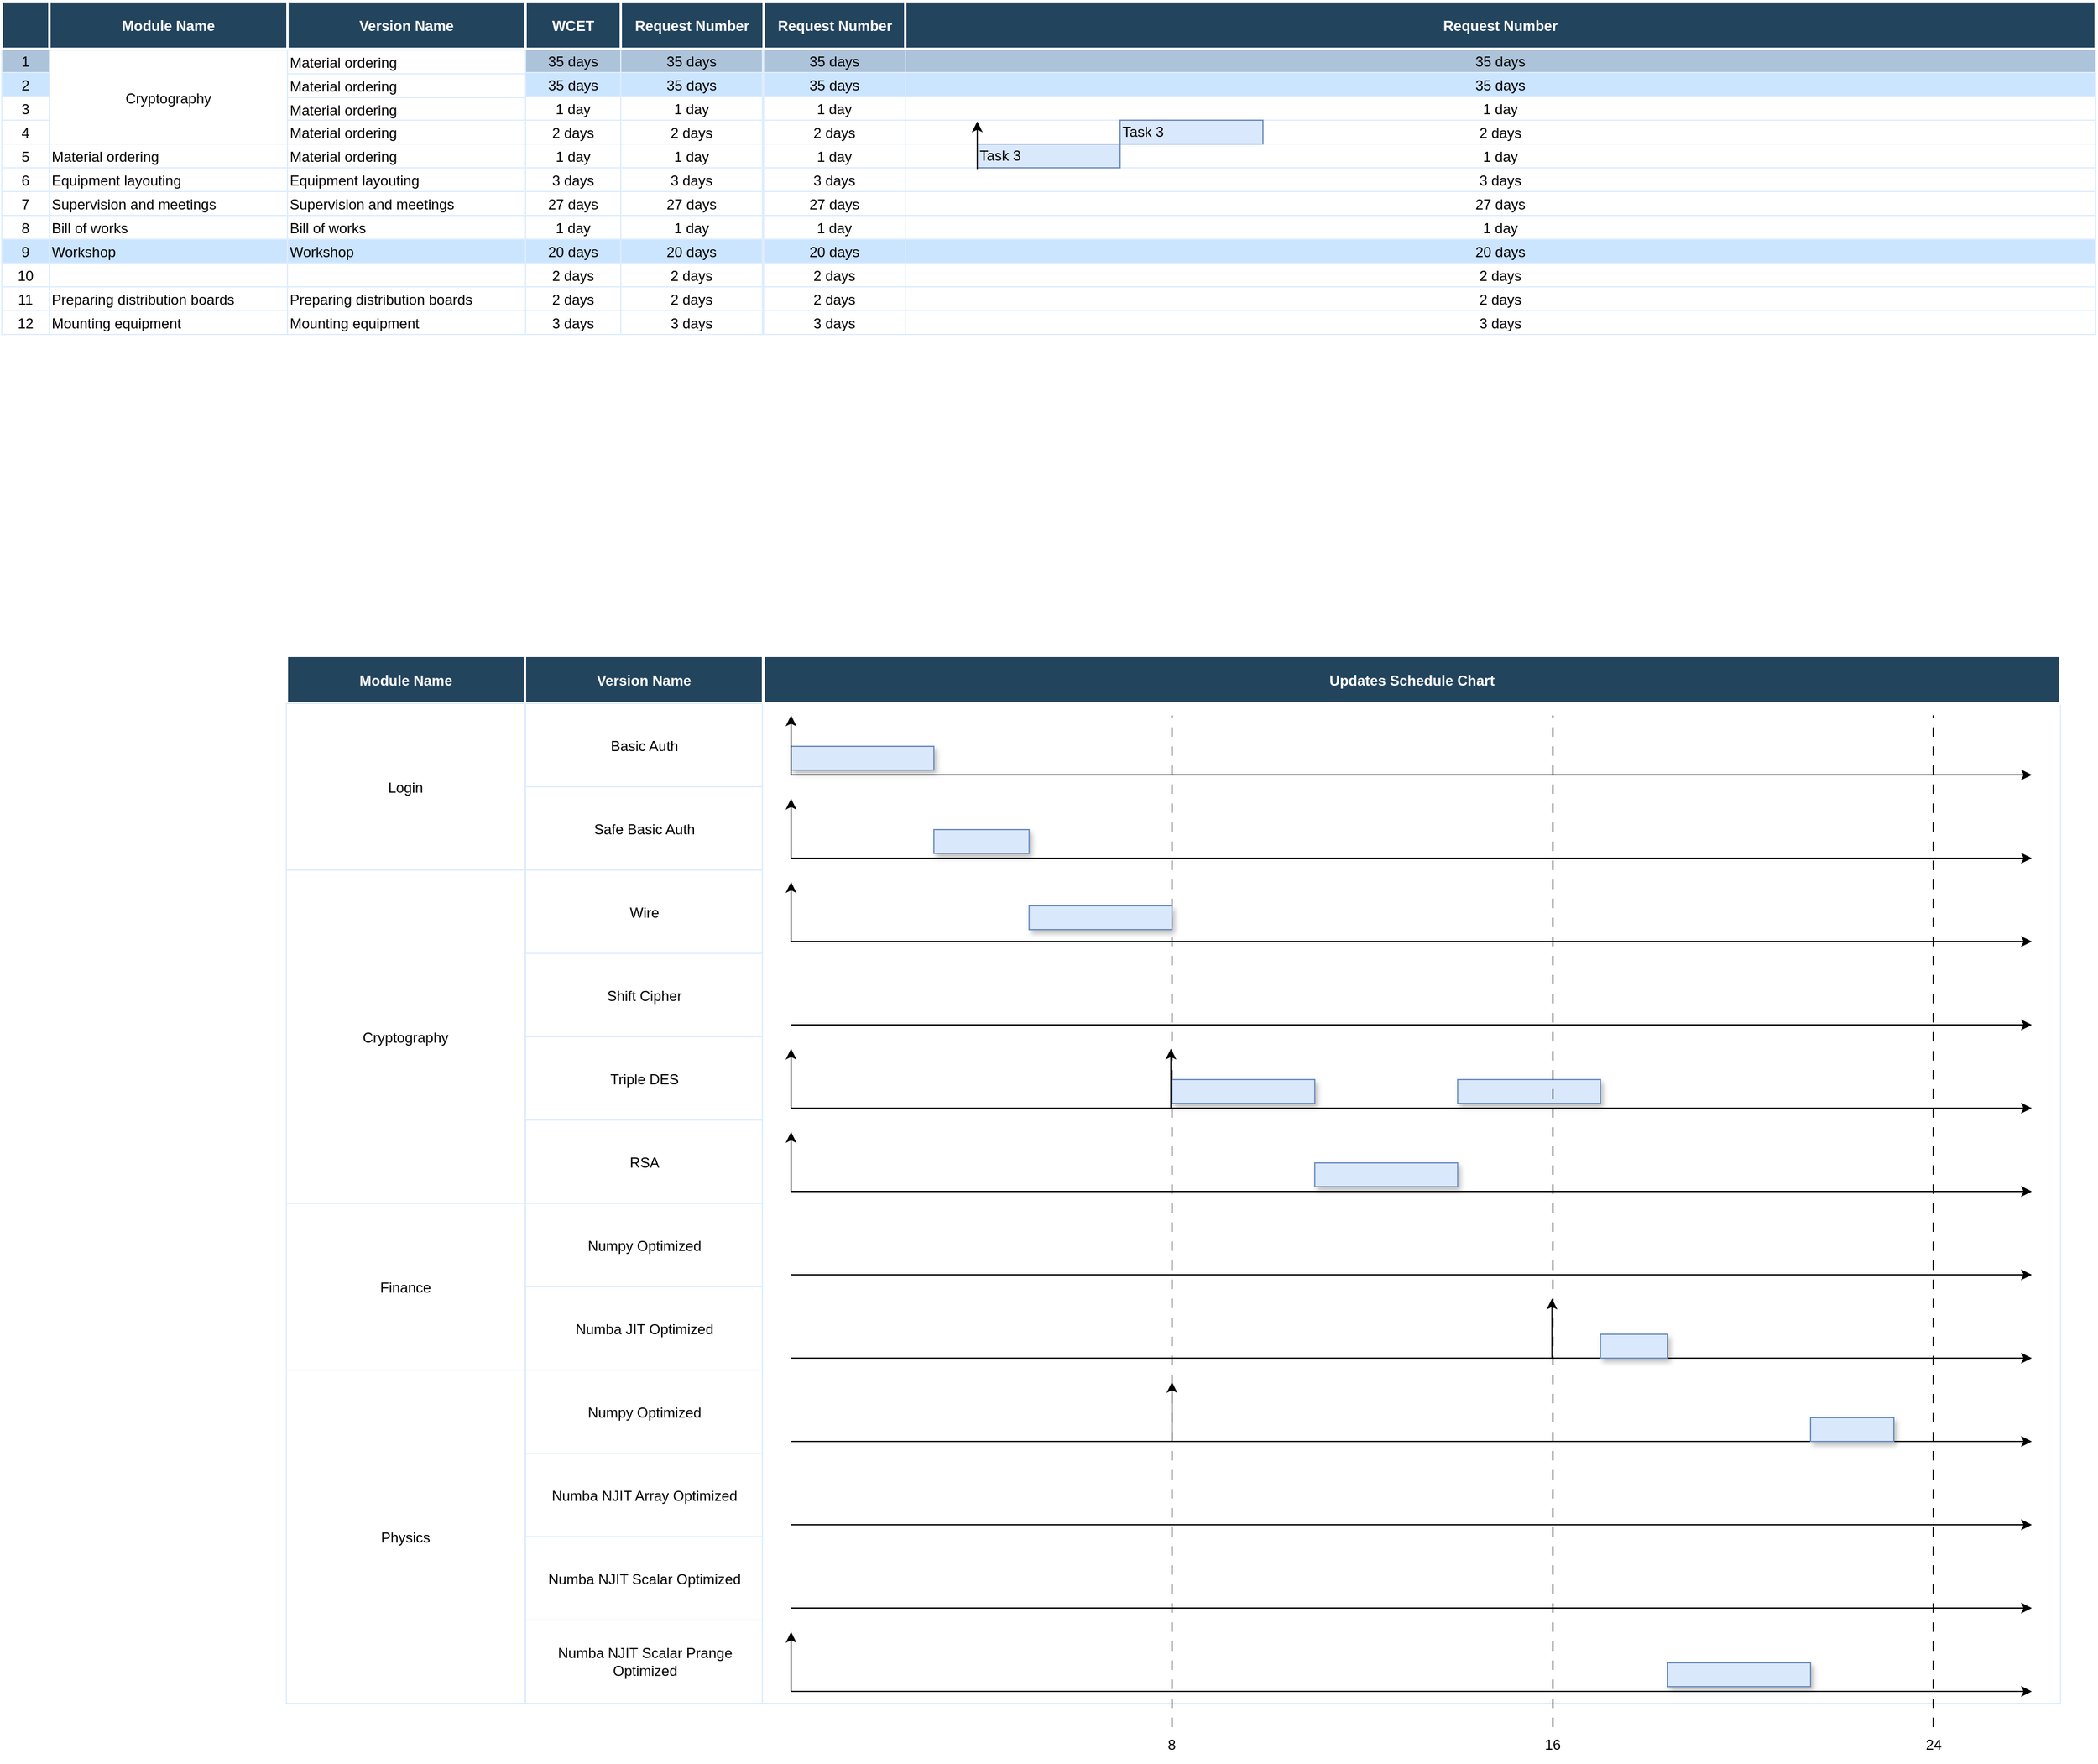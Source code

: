 <mxfile version="25.0.3">
  <diagram name="Page-1" id="2c4490ee-f0b8-94ab-5012-d5dc3445f7a3">
    <mxGraphModel dx="3959.5" dy="1175" grid="1" gridSize="10" guides="1" tooltips="1" connect="0" arrows="1" fold="1" page="1" pageScale="1.5" pageWidth="1169" pageHeight="826" background="none" math="0" shadow="0">
      <root>
        <mxCell id="0" style=";html=1;" />
        <mxCell id="1" style=";html=1;" parent="0" />
        <mxCell id="GEBhnr7vl-1R8G4FgWjN-61" value="1" style="strokeColor=#DEEDFF;fillColor=#ADC3D9" vertex="1" parent="1">
          <mxGeometry x="-639.5" y="430" width="40" height="20" as="geometry" />
        </mxCell>
        <mxCell id="GEBhnr7vl-1R8G4FgWjN-65" value="2" style="strokeColor=#DEEDFF;fillColor=#CCE5FF" vertex="1" parent="1">
          <mxGeometry x="-639.5" y="450.0" width="40" height="20" as="geometry" />
        </mxCell>
        <mxCell id="GEBhnr7vl-1R8G4FgWjN-69" value="3" style="strokeColor=#DEEDFF" vertex="1" parent="1">
          <mxGeometry x="-639.5" y="470.0" width="40" height="20" as="geometry" />
        </mxCell>
        <mxCell id="GEBhnr7vl-1R8G4FgWjN-70" value="Cryptography" style="align=center;strokeColor=#DEEDFF" vertex="1" parent="1">
          <mxGeometry x="-599.5" y="431" width="200" height="80" as="geometry" />
        </mxCell>
        <mxCell id="GEBhnr7vl-1R8G4FgWjN-73" value="4" style="strokeColor=#DEEDFF" vertex="1" parent="1">
          <mxGeometry x="-639.5" y="490.0" width="40" height="20" as="geometry" />
        </mxCell>
        <mxCell id="GEBhnr7vl-1R8G4FgWjN-77" value="5" style="strokeColor=#DEEDFF" vertex="1" parent="1">
          <mxGeometry x="-639.5" y="510.0" width="40" height="20" as="geometry" />
        </mxCell>
        <mxCell id="GEBhnr7vl-1R8G4FgWjN-78" value="Material ordering" style="align=left;strokeColor=#DEEDFF" vertex="1" parent="1">
          <mxGeometry x="-599.5" y="510" width="200" height="20" as="geometry" />
        </mxCell>
        <mxCell id="GEBhnr7vl-1R8G4FgWjN-81" value="6" style="strokeColor=#DEEDFF" vertex="1" parent="1">
          <mxGeometry x="-639.5" y="530.0" width="40" height="20" as="geometry" />
        </mxCell>
        <mxCell id="GEBhnr7vl-1R8G4FgWjN-82" value="Equipment layouting" style="align=left;strokeColor=#DEEDFF" vertex="1" parent="1">
          <mxGeometry x="-599.5" y="530" width="200" height="20" as="geometry" />
        </mxCell>
        <mxCell id="GEBhnr7vl-1R8G4FgWjN-85" value="7" style="strokeColor=#DEEDFF" vertex="1" parent="1">
          <mxGeometry x="-639.5" y="550.0" width="40" height="20" as="geometry" />
        </mxCell>
        <mxCell id="GEBhnr7vl-1R8G4FgWjN-86" value="Supervision and meetings" style="align=left;strokeColor=#DEEDFF" vertex="1" parent="1">
          <mxGeometry x="-599.5" y="550" width="200" height="20" as="geometry" />
        </mxCell>
        <mxCell id="GEBhnr7vl-1R8G4FgWjN-89" value="8" style="strokeColor=#DEEDFF" vertex="1" parent="1">
          <mxGeometry x="-639.5" y="570.0" width="40" height="20" as="geometry" />
        </mxCell>
        <mxCell id="GEBhnr7vl-1R8G4FgWjN-90" value="Bill of works" style="align=left;strokeColor=#DEEDFF" vertex="1" parent="1">
          <mxGeometry x="-599.5" y="570" width="200" height="20" as="geometry" />
        </mxCell>
        <mxCell id="GEBhnr7vl-1R8G4FgWjN-93" value="9" style="strokeColor=#DEEDFF;fillColor=#CCE5FF" vertex="1" parent="1">
          <mxGeometry x="-639.5" y="590.0" width="40" height="20" as="geometry" />
        </mxCell>
        <mxCell id="GEBhnr7vl-1R8G4FgWjN-94" value="Workshop" style="align=left;strokeColor=#DEEDFF;fillColor=#CCE5FF" vertex="1" parent="1">
          <mxGeometry x="-599.5" y="590" width="200" height="20" as="geometry" />
        </mxCell>
        <mxCell id="GEBhnr7vl-1R8G4FgWjN-97" value="10" style="strokeColor=#DEEDFF" vertex="1" parent="1">
          <mxGeometry x="-639.5" y="610.0" width="40" height="20" as="geometry" />
        </mxCell>
        <mxCell id="GEBhnr7vl-1R8G4FgWjN-98" value="" style="align=left;strokeColor=#DEEDFF" vertex="1" parent="1">
          <mxGeometry x="-599.5" y="610" width="200" height="20" as="geometry" />
        </mxCell>
        <mxCell id="GEBhnr7vl-1R8G4FgWjN-101" value="11" style="strokeColor=#DEEDFF" vertex="1" parent="1">
          <mxGeometry x="-639.5" y="630.0" width="40" height="20" as="geometry" />
        </mxCell>
        <mxCell id="GEBhnr7vl-1R8G4FgWjN-102" value="Preparing distribution boards" style="align=left;strokeColor=#DEEDFF" vertex="1" parent="1">
          <mxGeometry x="-599.5" y="630" width="200" height="20" as="geometry" />
        </mxCell>
        <mxCell id="GEBhnr7vl-1R8G4FgWjN-105" value="12" style="strokeColor=#DEEDFF" vertex="1" parent="1">
          <mxGeometry x="-639.5" y="650.0" width="40" height="20" as="geometry" />
        </mxCell>
        <mxCell id="GEBhnr7vl-1R8G4FgWjN-106" value="Mounting equipment" style="align=left;strokeColor=#DEEDFF" vertex="1" parent="1">
          <mxGeometry x="-599.5" y="650" width="200" height="20" as="geometry" />
        </mxCell>
        <mxCell id="GEBhnr7vl-1R8G4FgWjN-149" value="Module Name" style="fillColor=#23445D;strokeColor=#FFFFFF;strokeWidth=2;fontColor=#FFFFFF;fontStyle=1" vertex="1" parent="1">
          <mxGeometry x="-599.5" y="390" width="200" height="40" as="geometry" />
        </mxCell>
        <mxCell id="GEBhnr7vl-1R8G4FgWjN-150" value="" style="fillColor=#23445D;strokeColor=#FFFFFF;strokeWidth=2;fontColor=#FFFFFF;fontStyle=1" vertex="1" parent="1">
          <mxGeometry x="-639.5" y="390" width="40" height="40" as="geometry" />
        </mxCell>
        <mxCell id="GEBhnr7vl-1R8G4FgWjN-168" value="35 days" style="strokeColor=#DEEDFF;fillColor=#ADC3D9" vertex="1" parent="1">
          <mxGeometry x="-199.5" y="430" width="80.0" height="20" as="geometry" />
        </mxCell>
        <mxCell id="GEBhnr7vl-1R8G4FgWjN-170" value="35 days" style="strokeColor=#DEEDFF;fillColor=#CCE5FF" vertex="1" parent="1">
          <mxGeometry x="-199.5" y="450.0" width="80.0" height="20" as="geometry" />
        </mxCell>
        <mxCell id="GEBhnr7vl-1R8G4FgWjN-172" value="1 day" style="strokeColor=#DEEDFF" vertex="1" parent="1">
          <mxGeometry x="-199.5" y="470.0" width="80.0" height="20" as="geometry" />
        </mxCell>
        <mxCell id="GEBhnr7vl-1R8G4FgWjN-174" value="2 days" style="strokeColor=#DEEDFF" vertex="1" parent="1">
          <mxGeometry x="-199.5" y="490.0" width="80.0" height="20" as="geometry" />
        </mxCell>
        <mxCell id="GEBhnr7vl-1R8G4FgWjN-176" value="1 day" style="strokeColor=#DEEDFF" vertex="1" parent="1">
          <mxGeometry x="-199.5" y="510.0" width="80.0" height="20" as="geometry" />
        </mxCell>
        <mxCell id="GEBhnr7vl-1R8G4FgWjN-178" value="3 days" style="strokeColor=#DEEDFF" vertex="1" parent="1">
          <mxGeometry x="-199.5" y="530.0" width="80.0" height="20" as="geometry" />
        </mxCell>
        <mxCell id="GEBhnr7vl-1R8G4FgWjN-180" value="27 days" style="strokeColor=#DEEDFF" vertex="1" parent="1">
          <mxGeometry x="-199.5" y="550.0" width="80.0" height="20" as="geometry" />
        </mxCell>
        <mxCell id="GEBhnr7vl-1R8G4FgWjN-182" value="1 day" style="strokeColor=#DEEDFF" vertex="1" parent="1">
          <mxGeometry x="-199.5" y="570.0" width="80.0" height="20" as="geometry" />
        </mxCell>
        <mxCell id="GEBhnr7vl-1R8G4FgWjN-184" value="20 days" style="strokeColor=#DEEDFF;fillColor=#CCE5FF" vertex="1" parent="1">
          <mxGeometry x="-199.5" y="590.0" width="80.0" height="20" as="geometry" />
        </mxCell>
        <mxCell id="GEBhnr7vl-1R8G4FgWjN-186" value="2 days" style="strokeColor=#DEEDFF" vertex="1" parent="1">
          <mxGeometry x="-199.5" y="610.0" width="80.0" height="20" as="geometry" />
        </mxCell>
        <mxCell id="GEBhnr7vl-1R8G4FgWjN-188" value="2 days" style="strokeColor=#DEEDFF" vertex="1" parent="1">
          <mxGeometry x="-199.5" y="630.0" width="80.0" height="20" as="geometry" />
        </mxCell>
        <mxCell id="GEBhnr7vl-1R8G4FgWjN-190" value="3 days" style="strokeColor=#DEEDFF" vertex="1" parent="1">
          <mxGeometry x="-199.5" y="650.0" width="80.0" height="20" as="geometry" />
        </mxCell>
        <mxCell id="GEBhnr7vl-1R8G4FgWjN-192" value="WCET" style="fillColor=#23445D;strokeColor=#FFFFFF;strokeWidth=2;fontColor=#FFFFFF;fontStyle=1" vertex="1" parent="1">
          <mxGeometry x="-199.5" y="390.0" width="80.0" height="40.0" as="geometry" />
        </mxCell>
        <mxCell id="GEBhnr7vl-1R8G4FgWjN-195" value="Material ordering" style="align=left;strokeColor=#DEEDFF" vertex="1" parent="1">
          <mxGeometry x="-399.5" y="510" width="200" height="20" as="geometry" />
        </mxCell>
        <mxCell id="GEBhnr7vl-1R8G4FgWjN-196" value="Equipment layouting" style="align=left;strokeColor=#DEEDFF" vertex="1" parent="1">
          <mxGeometry x="-399.5" y="530" width="200" height="20" as="geometry" />
        </mxCell>
        <mxCell id="GEBhnr7vl-1R8G4FgWjN-197" value="Supervision and meetings" style="align=left;strokeColor=#DEEDFF" vertex="1" parent="1">
          <mxGeometry x="-399.5" y="550" width="200" height="20" as="geometry" />
        </mxCell>
        <mxCell id="GEBhnr7vl-1R8G4FgWjN-198" value="Bill of works" style="align=left;strokeColor=#DEEDFF" vertex="1" parent="1">
          <mxGeometry x="-399.5" y="570" width="200" height="20" as="geometry" />
        </mxCell>
        <mxCell id="GEBhnr7vl-1R8G4FgWjN-199" value="Workshop" style="align=left;strokeColor=#DEEDFF;fillColor=#CCE5FF" vertex="1" parent="1">
          <mxGeometry x="-399.5" y="590" width="200" height="20" as="geometry" />
        </mxCell>
        <mxCell id="GEBhnr7vl-1R8G4FgWjN-200" value="" style="align=left;strokeColor=#DEEDFF" vertex="1" parent="1">
          <mxGeometry x="-399.5" y="610" width="200" height="20" as="geometry" />
        </mxCell>
        <mxCell id="GEBhnr7vl-1R8G4FgWjN-201" value="Preparing distribution boards" style="align=left;strokeColor=#DEEDFF" vertex="1" parent="1">
          <mxGeometry x="-399.5" y="630" width="200" height="20" as="geometry" />
        </mxCell>
        <mxCell id="GEBhnr7vl-1R8G4FgWjN-202" value="Mounting equipment" style="align=left;strokeColor=#DEEDFF" vertex="1" parent="1">
          <mxGeometry x="-399.5" y="650" width="200" height="20" as="geometry" />
        </mxCell>
        <mxCell id="GEBhnr7vl-1R8G4FgWjN-203" value="Version Name" style="fillColor=#23445D;strokeColor=#FFFFFF;strokeWidth=2;fontColor=#FFFFFF;fontStyle=1" vertex="1" parent="1">
          <mxGeometry x="-399.5" y="390" width="200" height="40" as="geometry" />
        </mxCell>
        <mxCell id="GEBhnr7vl-1R8G4FgWjN-204" value="Material ordering" style="align=left;strokeColor=#DEEDFF" vertex="1" parent="1">
          <mxGeometry x="-399.5" y="471" width="200" height="20" as="geometry" />
        </mxCell>
        <mxCell id="GEBhnr7vl-1R8G4FgWjN-205" value="Material ordering" style="align=left;strokeColor=#DEEDFF" vertex="1" parent="1">
          <mxGeometry x="-399.5" y="451" width="200" height="20" as="geometry" />
        </mxCell>
        <mxCell id="GEBhnr7vl-1R8G4FgWjN-206" value="Material ordering" style="align=left;strokeColor=#DEEDFF" vertex="1" parent="1">
          <mxGeometry x="-399.5" y="431" width="200" height="20" as="geometry" />
        </mxCell>
        <mxCell id="GEBhnr7vl-1R8G4FgWjN-207" value="Material ordering" style="align=left;strokeColor=#DEEDFF" vertex="1" parent="1">
          <mxGeometry x="-399.5" y="490" width="200" height="20" as="geometry" />
        </mxCell>
        <mxCell id="GEBhnr7vl-1R8G4FgWjN-209" value="35 days" style="strokeColor=#DEEDFF;fillColor=#ADC3D9" vertex="1" parent="1">
          <mxGeometry x="-119.5" y="430" width="119" height="20" as="geometry" />
        </mxCell>
        <mxCell id="GEBhnr7vl-1R8G4FgWjN-210" value="35 days" style="strokeColor=#DEEDFF;fillColor=#CCE5FF" vertex="1" parent="1">
          <mxGeometry x="-119.5" y="450.0" width="119" height="20" as="geometry" />
        </mxCell>
        <mxCell id="GEBhnr7vl-1R8G4FgWjN-211" value="1 day" style="strokeColor=#DEEDFF" vertex="1" parent="1">
          <mxGeometry x="-119.5" y="470.0" width="119" height="20" as="geometry" />
        </mxCell>
        <mxCell id="GEBhnr7vl-1R8G4FgWjN-212" value="2 days" style="strokeColor=#DEEDFF" vertex="1" parent="1">
          <mxGeometry x="-119.5" y="490.0" width="119" height="20" as="geometry" />
        </mxCell>
        <mxCell id="GEBhnr7vl-1R8G4FgWjN-213" value="1 day" style="strokeColor=#DEEDFF" vertex="1" parent="1">
          <mxGeometry x="-119.5" y="510.0" width="119" height="20" as="geometry" />
        </mxCell>
        <mxCell id="GEBhnr7vl-1R8G4FgWjN-214" value="3 days" style="strokeColor=#DEEDFF" vertex="1" parent="1">
          <mxGeometry x="-119.5" y="530.0" width="119" height="20" as="geometry" />
        </mxCell>
        <mxCell id="GEBhnr7vl-1R8G4FgWjN-215" value="27 days" style="strokeColor=#DEEDFF" vertex="1" parent="1">
          <mxGeometry x="-119.5" y="550.0" width="119" height="20" as="geometry" />
        </mxCell>
        <mxCell id="GEBhnr7vl-1R8G4FgWjN-216" value="1 day" style="strokeColor=#DEEDFF" vertex="1" parent="1">
          <mxGeometry x="-119.5" y="570.0" width="119" height="20" as="geometry" />
        </mxCell>
        <mxCell id="GEBhnr7vl-1R8G4FgWjN-217" value="20 days" style="strokeColor=#DEEDFF;fillColor=#CCE5FF" vertex="1" parent="1">
          <mxGeometry x="-119.5" y="590.0" width="119" height="20" as="geometry" />
        </mxCell>
        <mxCell id="GEBhnr7vl-1R8G4FgWjN-218" value="2 days" style="strokeColor=#DEEDFF" vertex="1" parent="1">
          <mxGeometry x="-119.5" y="610.0" width="119" height="20" as="geometry" />
        </mxCell>
        <mxCell id="GEBhnr7vl-1R8G4FgWjN-219" value="2 days" style="strokeColor=#DEEDFF" vertex="1" parent="1">
          <mxGeometry x="-119.5" y="630.0" width="119" height="20" as="geometry" />
        </mxCell>
        <mxCell id="GEBhnr7vl-1R8G4FgWjN-220" value="3 days" style="strokeColor=#DEEDFF" vertex="1" parent="1">
          <mxGeometry x="-119.5" y="650.0" width="119" height="20" as="geometry" />
        </mxCell>
        <mxCell id="GEBhnr7vl-1R8G4FgWjN-221" value="Request Number" style="fillColor=#23445D;strokeColor=#FFFFFF;strokeWidth=2;fontColor=#FFFFFF;fontStyle=1" vertex="1" parent="1">
          <mxGeometry x="-119.5" y="390" width="120" height="40" as="geometry" />
        </mxCell>
        <mxCell id="GEBhnr7vl-1R8G4FgWjN-222" value="35 days" style="strokeColor=#DEEDFF;fillColor=#ADC3D9" vertex="1" parent="1">
          <mxGeometry x="0.5" y="430" width="119" height="20" as="geometry" />
        </mxCell>
        <mxCell id="GEBhnr7vl-1R8G4FgWjN-223" value="35 days" style="strokeColor=#DEEDFF;fillColor=#CCE5FF" vertex="1" parent="1">
          <mxGeometry x="0.5" y="450.0" width="119" height="20" as="geometry" />
        </mxCell>
        <mxCell id="GEBhnr7vl-1R8G4FgWjN-224" value="1 day" style="strokeColor=#DEEDFF" vertex="1" parent="1">
          <mxGeometry x="0.5" y="470.0" width="119" height="20" as="geometry" />
        </mxCell>
        <mxCell id="GEBhnr7vl-1R8G4FgWjN-225" value="2 days" style="strokeColor=#DEEDFF" vertex="1" parent="1">
          <mxGeometry x="0.5" y="490.0" width="119" height="20" as="geometry" />
        </mxCell>
        <mxCell id="GEBhnr7vl-1R8G4FgWjN-226" value="1 day" style="strokeColor=#DEEDFF" vertex="1" parent="1">
          <mxGeometry x="0.5" y="510.0" width="119" height="20" as="geometry" />
        </mxCell>
        <mxCell id="GEBhnr7vl-1R8G4FgWjN-227" value="3 days" style="strokeColor=#DEEDFF" vertex="1" parent="1">
          <mxGeometry x="0.5" y="530.0" width="119" height="20" as="geometry" />
        </mxCell>
        <mxCell id="GEBhnr7vl-1R8G4FgWjN-228" value="27 days" style="strokeColor=#DEEDFF" vertex="1" parent="1">
          <mxGeometry x="0.5" y="550.0" width="119" height="20" as="geometry" />
        </mxCell>
        <mxCell id="GEBhnr7vl-1R8G4FgWjN-229" value="1 day" style="strokeColor=#DEEDFF" vertex="1" parent="1">
          <mxGeometry x="0.5" y="570.0" width="119" height="20" as="geometry" />
        </mxCell>
        <mxCell id="GEBhnr7vl-1R8G4FgWjN-230" value="20 days" style="strokeColor=#DEEDFF;fillColor=#CCE5FF" vertex="1" parent="1">
          <mxGeometry x="0.5" y="590.0" width="119" height="20" as="geometry" />
        </mxCell>
        <mxCell id="GEBhnr7vl-1R8G4FgWjN-231" value="2 days" style="strokeColor=#DEEDFF" vertex="1" parent="1">
          <mxGeometry x="0.5" y="610.0" width="119" height="20" as="geometry" />
        </mxCell>
        <mxCell id="GEBhnr7vl-1R8G4FgWjN-232" value="2 days" style="strokeColor=#DEEDFF" vertex="1" parent="1">
          <mxGeometry x="0.5" y="630.0" width="119" height="20" as="geometry" />
        </mxCell>
        <mxCell id="GEBhnr7vl-1R8G4FgWjN-233" value="3 days" style="strokeColor=#DEEDFF" vertex="1" parent="1">
          <mxGeometry x="0.5" y="650.0" width="119" height="20" as="geometry" />
        </mxCell>
        <mxCell id="GEBhnr7vl-1R8G4FgWjN-234" value="Request Number" style="fillColor=#23445D;strokeColor=#FFFFFF;strokeWidth=2;fontColor=#FFFFFF;fontStyle=1" vertex="1" parent="1">
          <mxGeometry x="0.5" y="390" width="120" height="40" as="geometry" />
        </mxCell>
        <mxCell id="GEBhnr7vl-1R8G4FgWjN-235" value="35 days" style="strokeColor=#DEEDFF;fillColor=#ADC3D9" vertex="1" parent="1">
          <mxGeometry x="119.5" y="430" width="1000" height="20" as="geometry" />
        </mxCell>
        <mxCell id="GEBhnr7vl-1R8G4FgWjN-236" value="35 days" style="strokeColor=#DEEDFF;fillColor=#CCE5FF" vertex="1" parent="1">
          <mxGeometry x="119.5" y="450.0" width="1000" height="20" as="geometry" />
        </mxCell>
        <mxCell id="GEBhnr7vl-1R8G4FgWjN-237" value="1 day" style="strokeColor=#DEEDFF" vertex="1" parent="1">
          <mxGeometry x="119.5" y="470.0" width="1000" height="20" as="geometry" />
        </mxCell>
        <mxCell id="GEBhnr7vl-1R8G4FgWjN-238" value="2 days" style="strokeColor=#DEEDFF" vertex="1" parent="1">
          <mxGeometry x="119.5" y="490.0" width="1000" height="20" as="geometry" />
        </mxCell>
        <mxCell id="GEBhnr7vl-1R8G4FgWjN-239" value="1 day" style="strokeColor=#DEEDFF" vertex="1" parent="1">
          <mxGeometry x="119.5" y="510.0" width="1000" height="20" as="geometry" />
        </mxCell>
        <mxCell id="GEBhnr7vl-1R8G4FgWjN-240" value="3 days" style="strokeColor=#DEEDFF" vertex="1" parent="1">
          <mxGeometry x="119.5" y="530.0" width="1000" height="20" as="geometry" />
        </mxCell>
        <mxCell id="GEBhnr7vl-1R8G4FgWjN-241" value="27 days" style="strokeColor=#DEEDFF" vertex="1" parent="1">
          <mxGeometry x="119.5" y="550.0" width="1000" height="20" as="geometry" />
        </mxCell>
        <mxCell id="GEBhnr7vl-1R8G4FgWjN-242" value="1 day" style="strokeColor=#DEEDFF" vertex="1" parent="1">
          <mxGeometry x="119.5" y="570.0" width="1000" height="20" as="geometry" />
        </mxCell>
        <mxCell id="GEBhnr7vl-1R8G4FgWjN-243" value="20 days" style="strokeColor=#DEEDFF;fillColor=#CCE5FF" vertex="1" parent="1">
          <mxGeometry x="119.5" y="590.0" width="1000" height="20" as="geometry" />
        </mxCell>
        <mxCell id="GEBhnr7vl-1R8G4FgWjN-244" value="2 days" style="strokeColor=#DEEDFF" vertex="1" parent="1">
          <mxGeometry x="119.5" y="610.0" width="1000" height="20" as="geometry" />
        </mxCell>
        <mxCell id="GEBhnr7vl-1R8G4FgWjN-245" value="2 days" style="strokeColor=#DEEDFF" vertex="1" parent="1">
          <mxGeometry x="119.5" y="630.0" width="1000" height="20" as="geometry" />
        </mxCell>
        <mxCell id="GEBhnr7vl-1R8G4FgWjN-246" value="3 days" style="strokeColor=#DEEDFF" vertex="1" parent="1">
          <mxGeometry x="119.5" y="650.0" width="1000" height="20" as="geometry" />
        </mxCell>
        <mxCell id="GEBhnr7vl-1R8G4FgWjN-247" value="Request Number" style="fillColor=#23445D;strokeColor=#FFFFFF;strokeWidth=2;fontColor=#FFFFFF;fontStyle=1" vertex="1" parent="1">
          <mxGeometry x="119.5" y="390" width="1000" height="40" as="geometry" />
        </mxCell>
        <mxCell id="GEBhnr7vl-1R8G4FgWjN-248" value="Task 3" style="align=left;strokeColor=#6c8ebf;html=1;fillColor=#dae8fc;" vertex="1" parent="1">
          <mxGeometry x="180" y="510" width="120" height="20" as="geometry" />
        </mxCell>
        <mxCell id="GEBhnr7vl-1R8G4FgWjN-249" value="" style="edgeStyle=none;orthogonalLoop=1;jettySize=auto;html=1;rounded=0;" edge="1" parent="1">
          <mxGeometry width="100" relative="1" as="geometry">
            <mxPoint x="180" y="531" as="sourcePoint" />
            <mxPoint x="180" y="491" as="targetPoint" />
            <Array as="points" />
          </mxGeometry>
        </mxCell>
        <mxCell id="GEBhnr7vl-1R8G4FgWjN-250" value="Task 3" style="align=left;strokeColor=#6c8ebf;html=1;fillColor=#dae8fc;" vertex="1" parent="1">
          <mxGeometry x="300" y="490" width="120" height="20" as="geometry" />
        </mxCell>
        <mxCell id="GEBhnr7vl-1R8G4FgWjN-290" value="Module Name" style="fillColor=#23445D;strokeColor=#FFFFFF;strokeWidth=2;fontColor=#FFFFFF;fontStyle=1" vertex="1" parent="1">
          <mxGeometry x="-400" y="940" width="200" height="40" as="geometry" />
        </mxCell>
        <mxCell id="GEBhnr7vl-1R8G4FgWjN-291" value="Version Name" style="fillColor=#23445D;strokeColor=#FFFFFF;strokeWidth=2;fontColor=#FFFFFF;fontStyle=1" vertex="1" parent="1">
          <mxGeometry x="-200" y="940" width="200" height="40" as="geometry" />
        </mxCell>
        <mxCell id="GEBhnr7vl-1R8G4FgWjN-292" value="Login" style="align=center;strokeColor=#DEEDFF" vertex="1" parent="1">
          <mxGeometry x="-400.5" y="980" width="200.5" height="140" as="geometry" />
        </mxCell>
        <mxCell id="GEBhnr7vl-1R8G4FgWjN-305" value="Basic Auth" style="align=center;strokeColor=#DEEDFF" vertex="1" parent="1">
          <mxGeometry x="-199.5" y="980" width="200" height="70" as="geometry" />
        </mxCell>
        <mxCell id="GEBhnr7vl-1R8G4FgWjN-307" value="Safe Basic Auth" style="align=center;strokeColor=#DEEDFF" vertex="1" parent="1">
          <mxGeometry x="-199.5" y="1050" width="200" height="70" as="geometry" />
        </mxCell>
        <mxCell id="GEBhnr7vl-1R8G4FgWjN-311" value="Wire" style="align=center;strokeColor=#DEEDFF" vertex="1" parent="1">
          <mxGeometry x="-199.5" y="1120" width="200" height="70" as="geometry" />
        </mxCell>
        <mxCell id="GEBhnr7vl-1R8G4FgWjN-312" value="Shift Cipher" style="align=center;strokeColor=#DEEDFF" vertex="1" parent="1">
          <mxGeometry x="-199.5" y="1190" width="200" height="70" as="geometry" />
        </mxCell>
        <mxCell id="GEBhnr7vl-1R8G4FgWjN-313" value="Cryptography" style="align=center;strokeColor=#DEEDFF" vertex="1" parent="1">
          <mxGeometry x="-400.5" y="1120" width="200.5" height="280" as="geometry" />
        </mxCell>
        <mxCell id="GEBhnr7vl-1R8G4FgWjN-314" value="Finance" style="align=center;strokeColor=#DEEDFF" vertex="1" parent="1">
          <mxGeometry x="-400.5" y="1400" width="200.5" height="140" as="geometry" />
        </mxCell>
        <mxCell id="GEBhnr7vl-1R8G4FgWjN-315" value="Triple DES" style="align=center;strokeColor=#DEEDFF" vertex="1" parent="1">
          <mxGeometry x="-199.5" y="1260" width="200" height="70" as="geometry" />
        </mxCell>
        <mxCell id="GEBhnr7vl-1R8G4FgWjN-316" value="RSA" style="align=center;strokeColor=#DEEDFF" vertex="1" parent="1">
          <mxGeometry x="-199.5" y="1330" width="200" height="70" as="geometry" />
        </mxCell>
        <mxCell id="GEBhnr7vl-1R8G4FgWjN-317" value="Numpy Optimized" style="align=center;strokeColor=#DEEDFF" vertex="1" parent="1">
          <mxGeometry x="-199.5" y="1400" width="200" height="70" as="geometry" />
        </mxCell>
        <mxCell id="GEBhnr7vl-1R8G4FgWjN-318" value="Numba JIT Optimized" style="align=center;strokeColor=#DEEDFF" vertex="1" parent="1">
          <mxGeometry x="-199.5" y="1470" width="200" height="70" as="geometry" />
        </mxCell>
        <mxCell id="GEBhnr7vl-1R8G4FgWjN-319" value="Numpy Optimized" style="align=center;strokeColor=#DEEDFF" vertex="1" parent="1">
          <mxGeometry x="-199.5" y="1540" width="200" height="70" as="geometry" />
        </mxCell>
        <mxCell id="GEBhnr7vl-1R8G4FgWjN-320" value="Numba NJIT Array Optimized" style="align=center;strokeColor=#DEEDFF" vertex="1" parent="1">
          <mxGeometry x="-199.5" y="1610" width="200" height="70" as="geometry" />
        </mxCell>
        <mxCell id="GEBhnr7vl-1R8G4FgWjN-321" value="Physics" style="align=center;strokeColor=#DEEDFF" vertex="1" parent="1">
          <mxGeometry x="-400.5" y="1540" width="200.5" height="280" as="geometry" />
        </mxCell>
        <mxCell id="GEBhnr7vl-1R8G4FgWjN-322" value="Numba NJIT Scalar Optimized" style="align=center;strokeColor=#DEEDFF" vertex="1" parent="1">
          <mxGeometry x="-199.5" y="1680" width="200" height="70" as="geometry" />
        </mxCell>
        <mxCell id="GEBhnr7vl-1R8G4FgWjN-323" value="Numba NJIT Scalar Prange Optimized" style="align=center;strokeColor=#DEEDFF;textShadow=0;labelBorderColor=none;labelBackgroundColor=none;whiteSpace=wrap;" vertex="1" parent="1">
          <mxGeometry x="-199.5" y="1750" width="200" height="70" as="geometry" />
        </mxCell>
        <mxCell id="GEBhnr7vl-1R8G4FgWjN-326" value="" style="align=center;strokeColor=#DEEDFF" vertex="1" parent="1">
          <mxGeometry x="-0.5" y="980" width="1090.5" height="840" as="geometry" />
        </mxCell>
        <mxCell id="GEBhnr7vl-1R8G4FgWjN-327" value="" style="edgeStyle=none;orthogonalLoop=1;jettySize=auto;html=1;rounded=0;endArrow=none;endFill=0;dashed=1;dashPattern=8 8;" edge="1" parent="1">
          <mxGeometry width="100" relative="1" as="geometry">
            <mxPoint x="343.57" y="1840" as="sourcePoint" />
            <mxPoint x="343.57" y="990" as="targetPoint" />
            <Array as="points" />
          </mxGeometry>
        </mxCell>
        <mxCell id="GEBhnr7vl-1R8G4FgWjN-328" value="" style="edgeStyle=none;orthogonalLoop=1;jettySize=auto;html=1;rounded=0;" edge="1" parent="1">
          <mxGeometry width="100" relative="1" as="geometry">
            <mxPoint x="23.57" y="1040" as="sourcePoint" />
            <mxPoint x="1065.923" y="1040" as="targetPoint" />
            <Array as="points" />
          </mxGeometry>
        </mxCell>
        <mxCell id="GEBhnr7vl-1R8G4FgWjN-329" value="" style="align=left;strokeColor=#6c8ebf;html=1;fillColor=#dae8fc;shadow=1;" vertex="1" parent="1">
          <mxGeometry x="23.57" y="1016" width="120" height="20" as="geometry" />
        </mxCell>
        <mxCell id="GEBhnr7vl-1R8G4FgWjN-330" value="" style="edgeStyle=none;orthogonalLoop=1;jettySize=auto;html=1;rounded=0;" edge="1" parent="1">
          <mxGeometry width="100" relative="1" as="geometry">
            <mxPoint x="23.57" y="1040" as="sourcePoint" />
            <mxPoint x="23.57" y="990" as="targetPoint" />
            <Array as="points" />
          </mxGeometry>
        </mxCell>
        <mxCell id="GEBhnr7vl-1R8G4FgWjN-331" value="" style="edgeStyle=none;orthogonalLoop=1;jettySize=auto;html=1;rounded=0;" edge="1" parent="1">
          <mxGeometry width="100" relative="1" as="geometry">
            <mxPoint x="23.57" y="1110" as="sourcePoint" />
            <mxPoint x="1065.923" y="1110" as="targetPoint" />
            <Array as="points" />
          </mxGeometry>
        </mxCell>
        <mxCell id="GEBhnr7vl-1R8G4FgWjN-332" value="" style="align=left;strokeColor=#6c8ebf;html=1;fillColor=#dae8fc;shadow=1;" vertex="1" parent="1">
          <mxGeometry x="143.57" y="1086" width="80" height="20" as="geometry" />
        </mxCell>
        <mxCell id="GEBhnr7vl-1R8G4FgWjN-333" value="" style="edgeStyle=none;orthogonalLoop=1;jettySize=auto;html=1;rounded=0;" edge="1" parent="1">
          <mxGeometry width="100" relative="1" as="geometry">
            <mxPoint x="23.57" y="1110" as="sourcePoint" />
            <mxPoint x="23.57" y="1060" as="targetPoint" />
            <Array as="points" />
          </mxGeometry>
        </mxCell>
        <mxCell id="GEBhnr7vl-1R8G4FgWjN-334" value="" style="edgeStyle=none;orthogonalLoop=1;jettySize=auto;html=1;rounded=0;" edge="1" parent="1">
          <mxGeometry width="100" relative="1" as="geometry">
            <mxPoint x="23.57" y="1180" as="sourcePoint" />
            <mxPoint x="1065.923" y="1180" as="targetPoint" />
            <Array as="points" />
          </mxGeometry>
        </mxCell>
        <mxCell id="GEBhnr7vl-1R8G4FgWjN-335" value="" style="align=left;strokeColor=#6c8ebf;html=1;fillColor=#dae8fc;shadow=1;" vertex="1" parent="1">
          <mxGeometry x="223.57" y="1150" width="120" height="20" as="geometry" />
        </mxCell>
        <mxCell id="GEBhnr7vl-1R8G4FgWjN-336" value="" style="edgeStyle=none;orthogonalLoop=1;jettySize=auto;html=1;rounded=0;" edge="1" parent="1">
          <mxGeometry width="100" relative="1" as="geometry">
            <mxPoint x="23.57" y="1180" as="sourcePoint" />
            <mxPoint x="23.57" y="1130" as="targetPoint" />
            <Array as="points" />
          </mxGeometry>
        </mxCell>
        <mxCell id="GEBhnr7vl-1R8G4FgWjN-337" value="" style="edgeStyle=none;orthogonalLoop=1;jettySize=auto;html=1;rounded=0;" edge="1" parent="1">
          <mxGeometry width="100" relative="1" as="geometry">
            <mxPoint x="23.57" y="1250" as="sourcePoint" />
            <mxPoint x="1065.923" y="1250" as="targetPoint" />
            <Array as="points" />
          </mxGeometry>
        </mxCell>
        <mxCell id="GEBhnr7vl-1R8G4FgWjN-338" value="" style="edgeStyle=none;orthogonalLoop=1;jettySize=auto;html=1;rounded=0;" edge="1" parent="1">
          <mxGeometry width="100" relative="1" as="geometry">
            <mxPoint x="23.57" y="1320" as="sourcePoint" />
            <mxPoint x="1065.923" y="1320" as="targetPoint" />
            <Array as="points" />
          </mxGeometry>
        </mxCell>
        <mxCell id="GEBhnr7vl-1R8G4FgWjN-339" value="" style="align=left;strokeColor=#6c8ebf;html=1;fillColor=#dae8fc;shadow=1;" vertex="1" parent="1">
          <mxGeometry x="583.57" y="1296" width="120" height="20" as="geometry" />
        </mxCell>
        <mxCell id="GEBhnr7vl-1R8G4FgWjN-340" value="" style="edgeStyle=none;orthogonalLoop=1;jettySize=auto;html=1;rounded=0;" edge="1" parent="1">
          <mxGeometry width="100" relative="1" as="geometry">
            <mxPoint x="23.57" y="1320" as="sourcePoint" />
            <mxPoint x="23.57" y="1270" as="targetPoint" />
            <Array as="points" />
          </mxGeometry>
        </mxCell>
        <mxCell id="GEBhnr7vl-1R8G4FgWjN-341" value="" style="edgeStyle=none;orthogonalLoop=1;jettySize=auto;html=1;rounded=0;" edge="1" parent="1">
          <mxGeometry width="100" relative="1" as="geometry">
            <mxPoint x="23.57" y="1390" as="sourcePoint" />
            <mxPoint x="1065.923" y="1390" as="targetPoint" />
            <Array as="points" />
          </mxGeometry>
        </mxCell>
        <mxCell id="GEBhnr7vl-1R8G4FgWjN-342" value="" style="align=left;strokeColor=#6c8ebf;html=1;fillColor=#dae8fc;shadow=1;" vertex="1" parent="1">
          <mxGeometry x="463.57" y="1366" width="120" height="20" as="geometry" />
        </mxCell>
        <mxCell id="GEBhnr7vl-1R8G4FgWjN-343" value="" style="edgeStyle=none;orthogonalLoop=1;jettySize=auto;html=1;rounded=0;" edge="1" parent="1">
          <mxGeometry width="100" relative="1" as="geometry">
            <mxPoint x="23.57" y="1390" as="sourcePoint" />
            <mxPoint x="23.57" y="1340" as="targetPoint" />
            <Array as="points" />
          </mxGeometry>
        </mxCell>
        <mxCell id="GEBhnr7vl-1R8G4FgWjN-344" value="" style="edgeStyle=none;orthogonalLoop=1;jettySize=auto;html=1;rounded=0;" edge="1" parent="1">
          <mxGeometry width="100" relative="1" as="geometry">
            <mxPoint x="23.57" y="1460" as="sourcePoint" />
            <mxPoint x="1065.923" y="1460" as="targetPoint" />
            <Array as="points" />
          </mxGeometry>
        </mxCell>
        <mxCell id="GEBhnr7vl-1R8G4FgWjN-345" value="" style="edgeStyle=none;orthogonalLoop=1;jettySize=auto;html=1;rounded=0;" edge="1" parent="1">
          <mxGeometry width="100" relative="1" as="geometry">
            <mxPoint x="23.57" y="1530" as="sourcePoint" />
            <mxPoint x="1065.923" y="1530" as="targetPoint" />
            <Array as="points" />
          </mxGeometry>
        </mxCell>
        <mxCell id="GEBhnr7vl-1R8G4FgWjN-346" value="" style="edgeStyle=none;orthogonalLoop=1;jettySize=auto;html=1;rounded=0;" edge="1" parent="1">
          <mxGeometry width="100" relative="1" as="geometry">
            <mxPoint x="23.57" y="1600" as="sourcePoint" />
            <mxPoint x="1065.923" y="1600" as="targetPoint" />
            <Array as="points" />
          </mxGeometry>
        </mxCell>
        <mxCell id="GEBhnr7vl-1R8G4FgWjN-347" value="" style="align=left;strokeColor=#6c8ebf;html=1;fillColor=#dae8fc;shadow=1;" vertex="1" parent="1">
          <mxGeometry x="343.57" y="1296" width="120" height="20" as="geometry" />
        </mxCell>
        <mxCell id="GEBhnr7vl-1R8G4FgWjN-349" value="" style="edgeStyle=none;orthogonalLoop=1;jettySize=auto;html=1;rounded=0;" edge="1" parent="1">
          <mxGeometry width="100" relative="1" as="geometry">
            <mxPoint x="23.57" y="1670" as="sourcePoint" />
            <mxPoint x="1065.923" y="1670" as="targetPoint" />
            <Array as="points" />
          </mxGeometry>
        </mxCell>
        <mxCell id="GEBhnr7vl-1R8G4FgWjN-350" value="" style="align=left;strokeColor=#6c8ebf;html=1;fillColor=#dae8fc;shadow=1;" vertex="1" parent="1">
          <mxGeometry x="703.57" y="1510" width="56.43" height="20" as="geometry" />
        </mxCell>
        <mxCell id="GEBhnr7vl-1R8G4FgWjN-352" value="" style="edgeStyle=none;orthogonalLoop=1;jettySize=auto;html=1;rounded=0;" edge="1" parent="1">
          <mxGeometry width="100" relative="1" as="geometry">
            <mxPoint x="23.57" y="1740" as="sourcePoint" />
            <mxPoint x="1065.923" y="1740" as="targetPoint" />
            <Array as="points" />
          </mxGeometry>
        </mxCell>
        <mxCell id="GEBhnr7vl-1R8G4FgWjN-353" value="" style="edgeStyle=none;orthogonalLoop=1;jettySize=auto;html=1;rounded=0;" edge="1" parent="1">
          <mxGeometry width="100" relative="1" as="geometry">
            <mxPoint x="23.57" y="1810" as="sourcePoint" />
            <mxPoint x="1065.923" y="1810" as="targetPoint" />
            <Array as="points" />
          </mxGeometry>
        </mxCell>
        <mxCell id="GEBhnr7vl-1R8G4FgWjN-354" value="" style="align=left;strokeColor=#6c8ebf;html=1;fillColor=#dae8fc;shadow=1;" vertex="1" parent="1">
          <mxGeometry x="760" y="1786" width="120" height="20" as="geometry" />
        </mxCell>
        <mxCell id="GEBhnr7vl-1R8G4FgWjN-355" value="" style="edgeStyle=none;orthogonalLoop=1;jettySize=auto;html=1;rounded=0;" edge="1" parent="1">
          <mxGeometry width="100" relative="1" as="geometry">
            <mxPoint x="23.57" y="1810" as="sourcePoint" />
            <mxPoint x="23.57" y="1760" as="targetPoint" />
            <Array as="points" />
          </mxGeometry>
        </mxCell>
        <mxCell id="GEBhnr7vl-1R8G4FgWjN-356" value="" style="edgeStyle=none;orthogonalLoop=1;jettySize=auto;html=1;rounded=0;endArrow=none;endFill=0;dashed=1;dashPattern=8 8;" edge="1" parent="1">
          <mxGeometry width="100" relative="1" as="geometry">
            <mxPoint x="663.57" y="1840" as="sourcePoint" />
            <mxPoint x="663.57" y="990" as="targetPoint" />
            <Array as="points" />
          </mxGeometry>
        </mxCell>
        <mxCell id="GEBhnr7vl-1R8G4FgWjN-357" value="" style="edgeStyle=none;orthogonalLoop=1;jettySize=auto;html=1;rounded=0;endArrow=none;endFill=0;dashed=1;dashPattern=8 8;" edge="1" parent="1">
          <mxGeometry width="100" relative="1" as="geometry">
            <mxPoint x="983.07" y="1840" as="sourcePoint" />
            <mxPoint x="983.07" y="990" as="targetPoint" />
            <Array as="points" />
          </mxGeometry>
        </mxCell>
        <mxCell id="GEBhnr7vl-1R8G4FgWjN-362" value="Updates Schedule Chart" style="fillColor=#23445D;strokeColor=#FFFFFF;strokeWidth=2;fontColor=#FFFFFF;fontStyle=1" vertex="1" parent="1">
          <mxGeometry x="0.5" y="940" width="1089.5" height="40" as="geometry" />
        </mxCell>
        <mxCell id="GEBhnr7vl-1R8G4FgWjN-364" value="8" style="text;html=1;align=center;verticalAlign=middle;resizable=0;points=[];autosize=1;strokeColor=none;fillColor=none;" vertex="1" parent="1">
          <mxGeometry x="328" y="1840" width="30" height="30" as="geometry" />
        </mxCell>
        <mxCell id="GEBhnr7vl-1R8G4FgWjN-365" value="16" style="text;html=1;align=center;verticalAlign=middle;resizable=0;points=[];autosize=1;strokeColor=none;fillColor=none;" vertex="1" parent="1">
          <mxGeometry x="643" y="1840" width="40" height="30" as="geometry" />
        </mxCell>
        <mxCell id="GEBhnr7vl-1R8G4FgWjN-366" value="24" style="text;html=1;align=center;verticalAlign=middle;resizable=0;points=[];autosize=1;strokeColor=none;fillColor=none;" vertex="1" parent="1">
          <mxGeometry x="963" y="1840" width="40" height="30" as="geometry" />
        </mxCell>
        <mxCell id="GEBhnr7vl-1R8G4FgWjN-367" value="" style="edgeStyle=none;orthogonalLoop=1;jettySize=auto;html=1;rounded=0;" edge="1" parent="1">
          <mxGeometry width="100" relative="1" as="geometry">
            <mxPoint x="342.68" y="1320" as="sourcePoint" />
            <mxPoint x="342.68" y="1270" as="targetPoint" />
            <Array as="points" />
          </mxGeometry>
        </mxCell>
        <mxCell id="GEBhnr7vl-1R8G4FgWjN-368" value="" style="edgeStyle=none;orthogonalLoop=1;jettySize=auto;html=1;rounded=0;" edge="1" parent="1">
          <mxGeometry width="100" relative="1" as="geometry">
            <mxPoint x="343.57" y="1600" as="sourcePoint" />
            <mxPoint x="343.57" y="1550" as="targetPoint" />
            <Array as="points" />
          </mxGeometry>
        </mxCell>
        <mxCell id="GEBhnr7vl-1R8G4FgWjN-369" value="" style="edgeStyle=none;orthogonalLoop=1;jettySize=auto;html=1;rounded=0;" edge="1" parent="1">
          <mxGeometry width="100" relative="1" as="geometry">
            <mxPoint x="662.78" y="1530" as="sourcePoint" />
            <mxPoint x="662.78" y="1480" as="targetPoint" />
            <Array as="points" />
          </mxGeometry>
        </mxCell>
        <mxCell id="GEBhnr7vl-1R8G4FgWjN-370" value="" style="align=left;strokeColor=#6c8ebf;html=1;fillColor=#dae8fc;shadow=1;" vertex="1" parent="1">
          <mxGeometry x="880" y="1580" width="70" height="20" as="geometry" />
        </mxCell>
      </root>
    </mxGraphModel>
  </diagram>
</mxfile>
